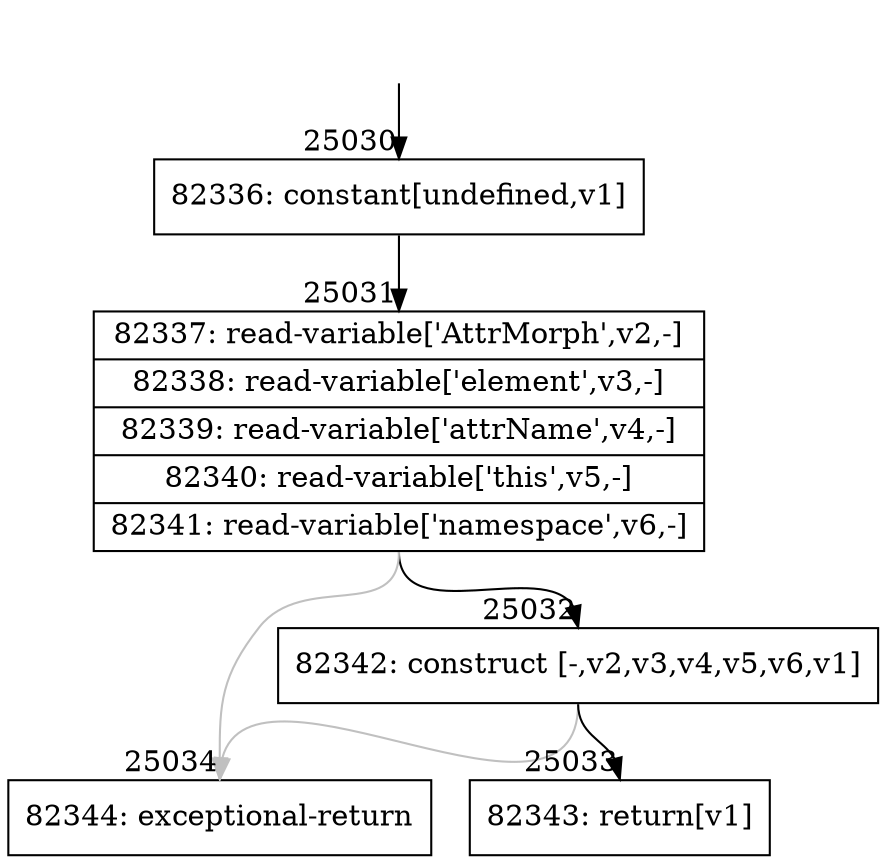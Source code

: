 digraph {
rankdir="TD"
BB_entry2205[shape=none,label=""];
BB_entry2205 -> BB25030 [tailport=s, headport=n, headlabel="    25030"]
BB25030 [shape=record label="{82336: constant[undefined,v1]}" ] 
BB25030 -> BB25031 [tailport=s, headport=n, headlabel="      25031"]
BB25031 [shape=record label="{82337: read-variable['AttrMorph',v2,-]|82338: read-variable['element',v3,-]|82339: read-variable['attrName',v4,-]|82340: read-variable['this',v5,-]|82341: read-variable['namespace',v6,-]}" ] 
BB25031 -> BB25032 [tailport=s, headport=n, headlabel="      25032"]
BB25031 -> BB25034 [tailport=s, headport=n, color=gray, headlabel="      25034"]
BB25032 [shape=record label="{82342: construct [-,v2,v3,v4,v5,v6,v1]}" ] 
BB25032 -> BB25033 [tailport=s, headport=n, headlabel="      25033"]
BB25032 -> BB25034 [tailport=s, headport=n, color=gray]
BB25033 [shape=record label="{82343: return[v1]}" ] 
BB25034 [shape=record label="{82344: exceptional-return}" ] 
//#$~ 46651
}
